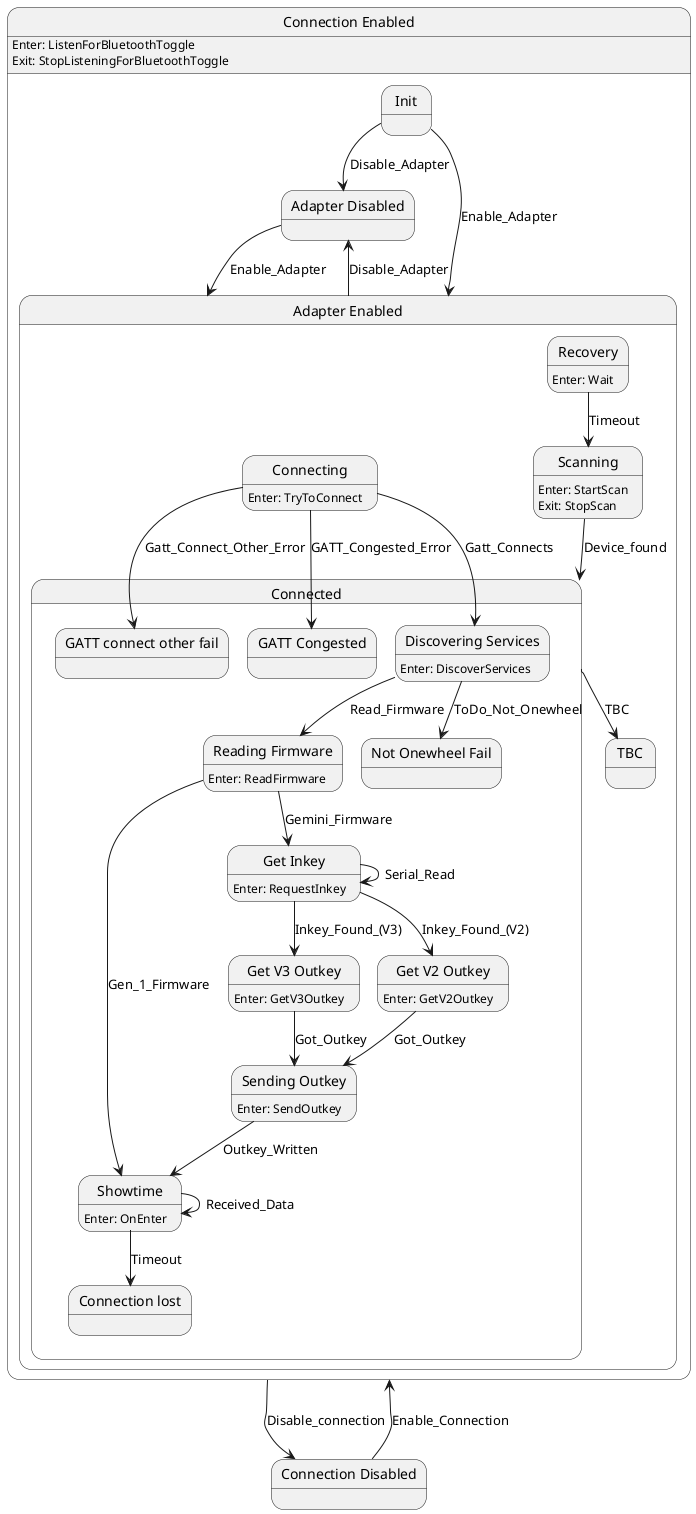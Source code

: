 @startuml
state "Connection Enabled" as Connection_Enabled  {
    state "Adapter Disabled" as Adapter_Disabled  {
    }
    state "Adapter Enabled" as Adapter_Enabled  {
        state "Connected" as Connected  {
            state "Reading Firmware" as Reading_Firmware  {
Reading_Firmware : Enter: ReadFirmware
            }
            state "Showtime" as Showtime  {
Showtime : Enter: OnEnter
            }
            state "Get Inkey" as Get_Inkey  {
Get_Inkey : Enter: RequestInkey
            }
            state "Get V2 Outkey" as Get_V2_Outkey  {
Get_V2_Outkey : Enter: GetV2Outkey
            }
            state "Get V3 Outkey" as Get_V3_Outkey  {
Get_V3_Outkey : Enter: GetV3Outkey
            }
            state "Sending Outkey" as Sending_Outkey  {
Sending_Outkey : Enter: SendOutkey
            }
            state "GATT connect other fail" as GATT_connect_other_fail  {
            }
            state "GATT Congested" as GATT_Congested  {
            }
            state "Not Onewheel Fail" as Not_Onewheel_Fail  {
            }
            state "Connection lost" as Connection_lost  {
            }
            state "Discovering Services" as Discovering_Services  {
Discovering_Services : Enter: DiscoverServices
            }
        }
        state "Connecting" as Connecting  {
Connecting : Enter: TryToConnect
        }
        state "Recovery" as Recovery  {
Recovery : Enter: Wait
        }
        state "TBC" as TBC  {
        }
        state "Scanning" as Scanning  {
Scanning : Enter: StartScan\nExit: StopScan
        }
    }
    state "Init" as Init  {
    }
Connection_Enabled : Enter: ListenForBluetoothToggle\nExit: StopListeningForBluetoothToggle
}
state "Connection Disabled" as Connection_Disabled  {
}
Adapter_Disabled --> Adapter_Enabled : Enable_Adapter
Reading_Firmware --> Showtime : Gen_1_Firmware
Reading_Firmware --> Get_Inkey : Gemini_Firmware
Showtime --> Showtime : Received_Data
Showtime --> Connection_lost : Timeout
Get_Inkey --> Get_Inkey : Serial_Read
Get_Inkey --> Get_V2_Outkey : Inkey_Found_(V2)
Get_Inkey --> Get_V3_Outkey : Inkey_Found_(V3)
Get_V2_Outkey --> Sending_Outkey : Got_Outkey
Get_V3_Outkey --> Sending_Outkey : Got_Outkey
Sending_Outkey --> Showtime : Outkey_Written
Discovering_Services --> Not_Onewheel_Fail : ToDo_Not_Onewheel
Discovering_Services --> Reading_Firmware : Read_Firmware
Connected --> TBC : TBC
Connecting --> Discovering_Services : Gatt_Connects
Connecting --> GATT_connect_other_fail : Gatt_Connect_Other_Error
Connecting --> GATT_Congested : GATT_Congested_Error
Recovery --> Scanning : Timeout
Scanning --> Connected : Device_found
Adapter_Enabled --> Adapter_Disabled : Disable_Adapter
Init --> Adapter_Enabled : Enable_Adapter
Init --> Adapter_Disabled : Disable_Adapter
Connection_Enabled --> Connection_Disabled : Disable_connection
Connection_Disabled --> Connection_Enabled : Enable_Connection
 
@enduml